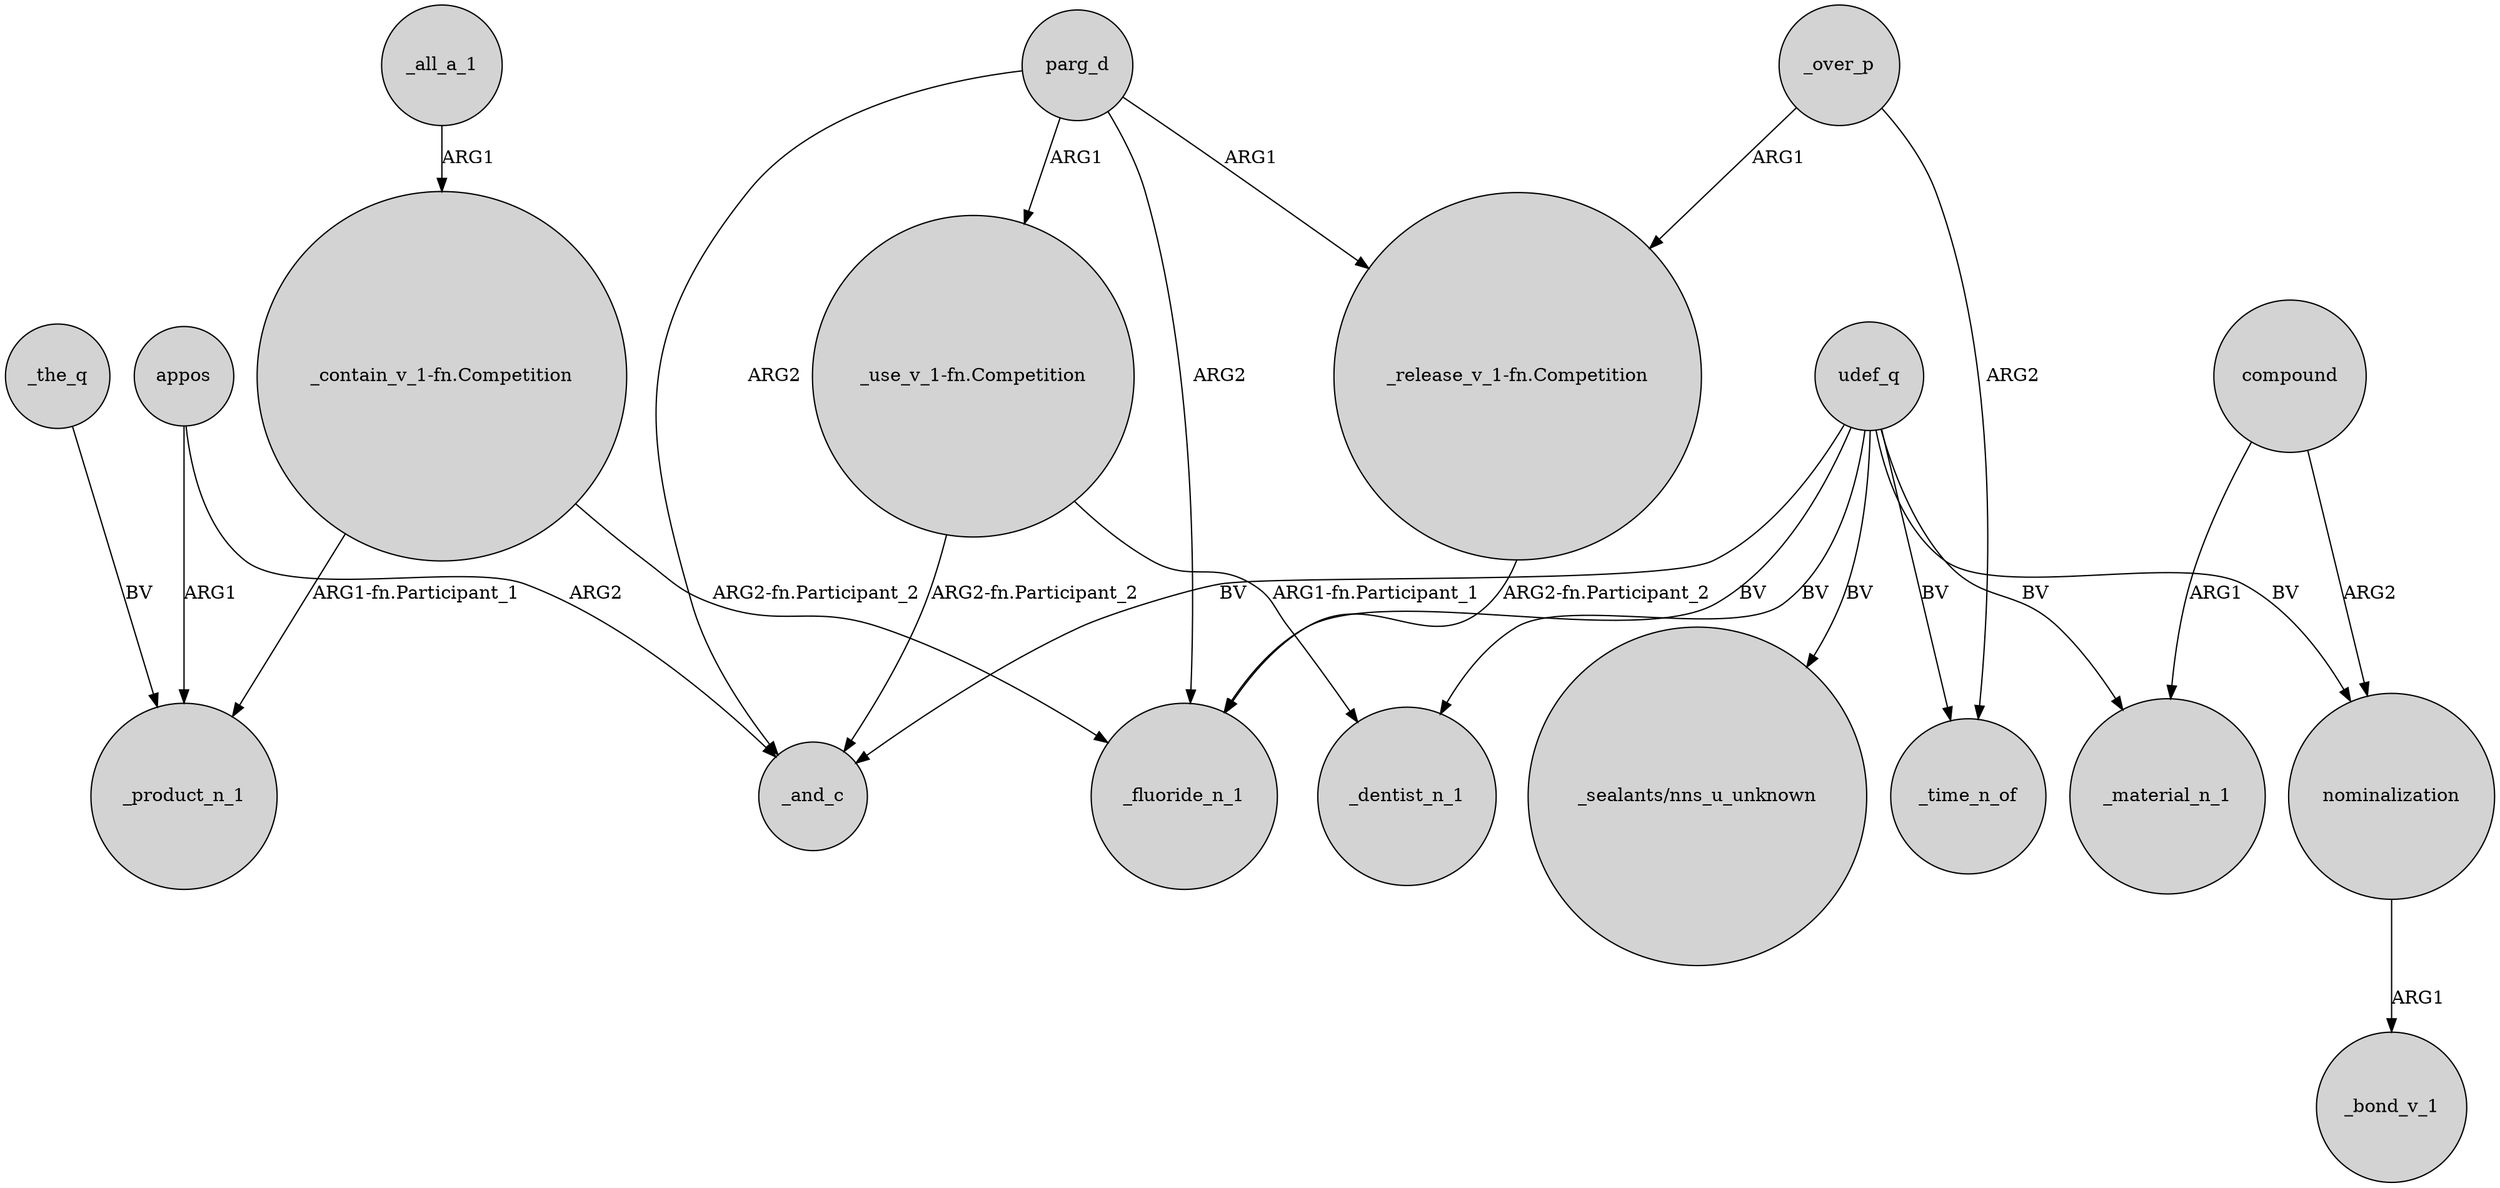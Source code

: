 digraph {
	node [shape=circle style=filled]
	_all_a_1 -> "_contain_v_1-fn.Competition" [label=ARG1]
	parg_d -> _fluoride_n_1 [label=ARG2]
	_over_p -> _time_n_of [label=ARG2]
	appos -> _and_c [label=ARG2]
	udef_q -> _time_n_of [label=BV]
	compound -> _material_n_1 [label=ARG1]
	udef_q -> _material_n_1 [label=BV]
	udef_q -> nominalization [label=BV]
	parg_d -> "_release_v_1-fn.Competition" [label=ARG1]
	"_use_v_1-fn.Competition" -> _dentist_n_1 [label="ARG1-fn.Participant_1"]
	_the_q -> _product_n_1 [label=BV]
	udef_q -> _and_c [label=BV]
	parg_d -> "_use_v_1-fn.Competition" [label=ARG1]
	"_contain_v_1-fn.Competition" -> _fluoride_n_1 [label="ARG2-fn.Participant_2"]
	compound -> nominalization [label=ARG2]
	"_use_v_1-fn.Competition" -> _and_c [label="ARG2-fn.Participant_2"]
	udef_q -> _fluoride_n_1 [label=BV]
	appos -> _product_n_1 [label=ARG1]
	udef_q -> _dentist_n_1 [label=BV]
	parg_d -> _and_c [label=ARG2]
	"_contain_v_1-fn.Competition" -> _product_n_1 [label="ARG1-fn.Participant_1"]
	"_release_v_1-fn.Competition" -> _fluoride_n_1 [label="ARG2-fn.Participant_2"]
	udef_q -> "_sealants/nns_u_unknown" [label=BV]
	_over_p -> "_release_v_1-fn.Competition" [label=ARG1]
	nominalization -> _bond_v_1 [label=ARG1]
}

